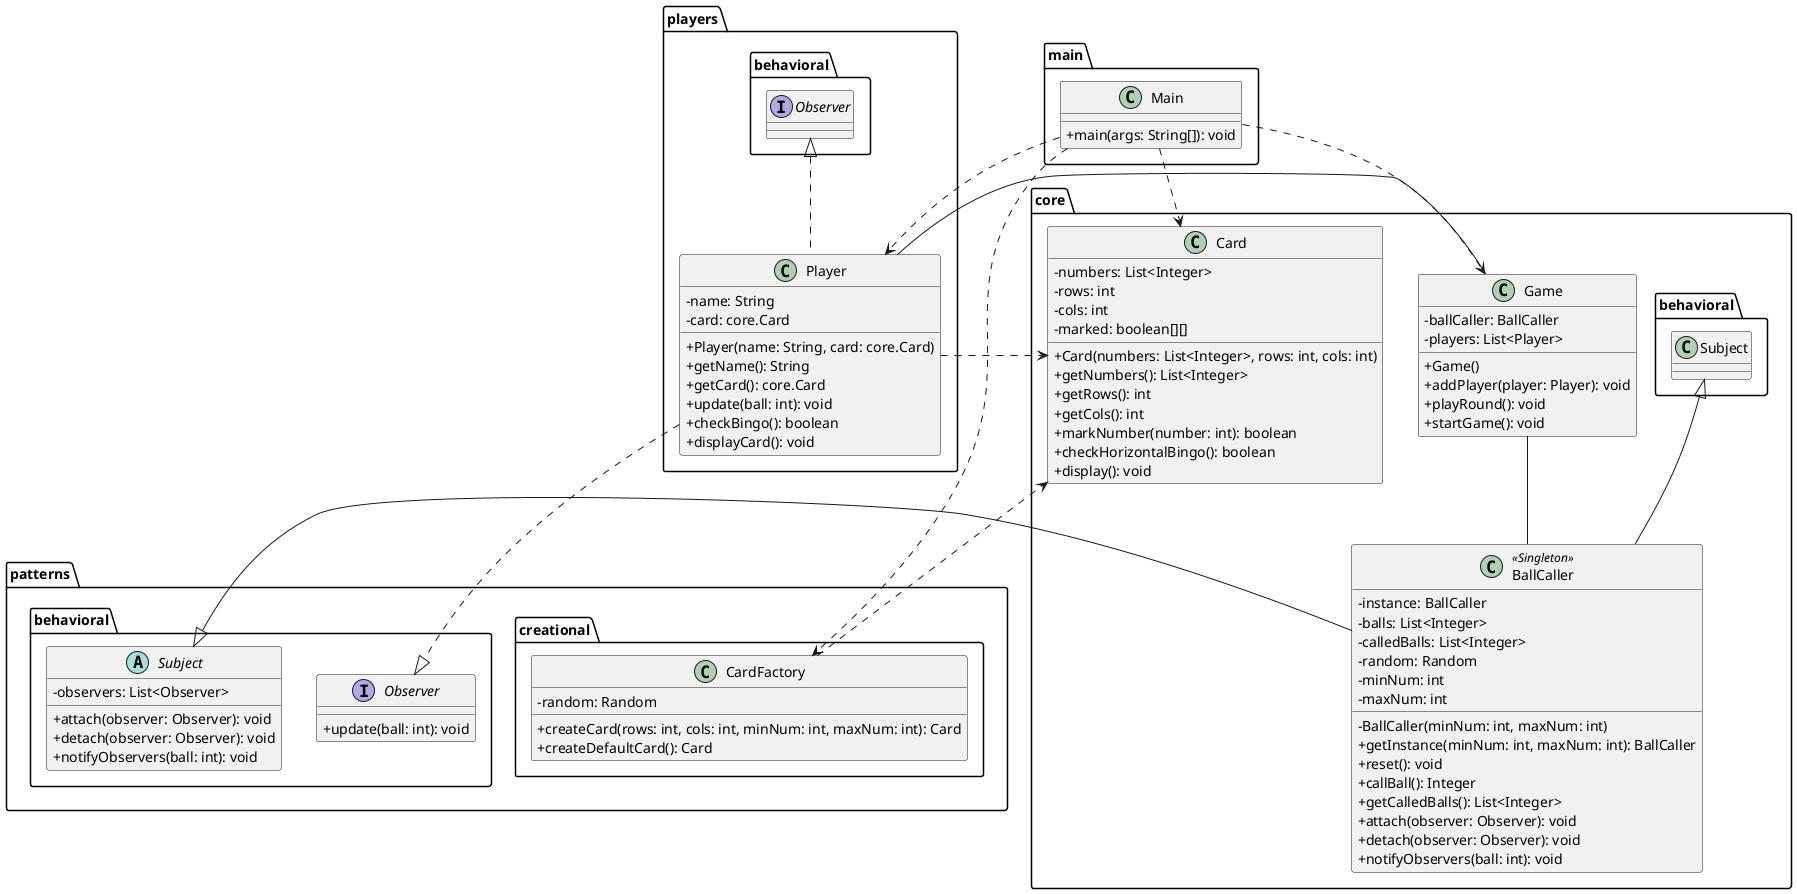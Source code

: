 @startuml DiagramPreliminar
skinparam classAttributeIconSize 0

package core {
  class Card {
    - numbers: List<Integer>
    - rows: int
    - cols: int
    - marked: boolean[][]
    + Card(numbers: List<Integer>, rows: int, cols: int)
    + getNumbers(): List<Integer>
    + getRows(): int
    + getCols(): int
    + markNumber(number: int): boolean
    + checkHorizontalBingo(): boolean
    + display(): void
  }

  class BallCaller <<Singleton>> extends behavioral.Subject {
    - instance: BallCaller
    - balls: List<Integer>
    - calledBalls: List<Integer>
    - random: Random
    - minNum: int
    - maxNum: int
    - BallCaller(minNum: int, maxNum: int)
    + getInstance(minNum: int, maxNum: int): BallCaller
    + reset(): void
    + callBall(): Integer
    + getCalledBalls(): List<Integer>
    + attach(observer: Observer): void
    + detach(observer: Observer): void
    + notifyObservers(ball: int): void
  }

  class Game {
    - ballCaller: BallCaller
    - players: List<Player>
    + Game()
    + addPlayer(player: Player): void
    + playRound(): void
    + startGame(): void
  }
}

package patterns.creational {
  class CardFactory {
    - random: Random
    + createCard(rows: int, cols: int, minNum: int, maxNum: int): Card
    + createDefaultCard(): Card
  }
}

package patterns.behavioral {
  interface Observer {
    + update(ball: int): void
  }

  abstract class Subject {
    - observers: List<Observer>
    + attach(observer: Observer): void
    + detach(observer: Observer): void
    + notifyObservers(ball: int): void
  }
}

package players {
  class Player implements behavioral.Observer {
    - name: String
    - card: core.Card
    + Player(name: String, card: core.Card)
    + getName(): String
    + getCard(): core.Card
    + update(ball: int): void
    + checkBingo(): boolean
    + displayCard(): void
  }
}

package main {
  class Main {
    + main(args: String[]): void
  }
}

core.Game -- core.BallCaller
core.Game -- players.Player
players.Player ..> core.Card
patterns.creational.CardFactory ..> core.Card
core.BallCaller --|> patterns.behavioral.Subject
players.Player ..|> patterns.behavioral.Observer
main.Main ..> core.Game
main.Main ..> players.Player
main.Main ..> patterns.creational.CardFactory
main.Main ..> core.Card

@enduml